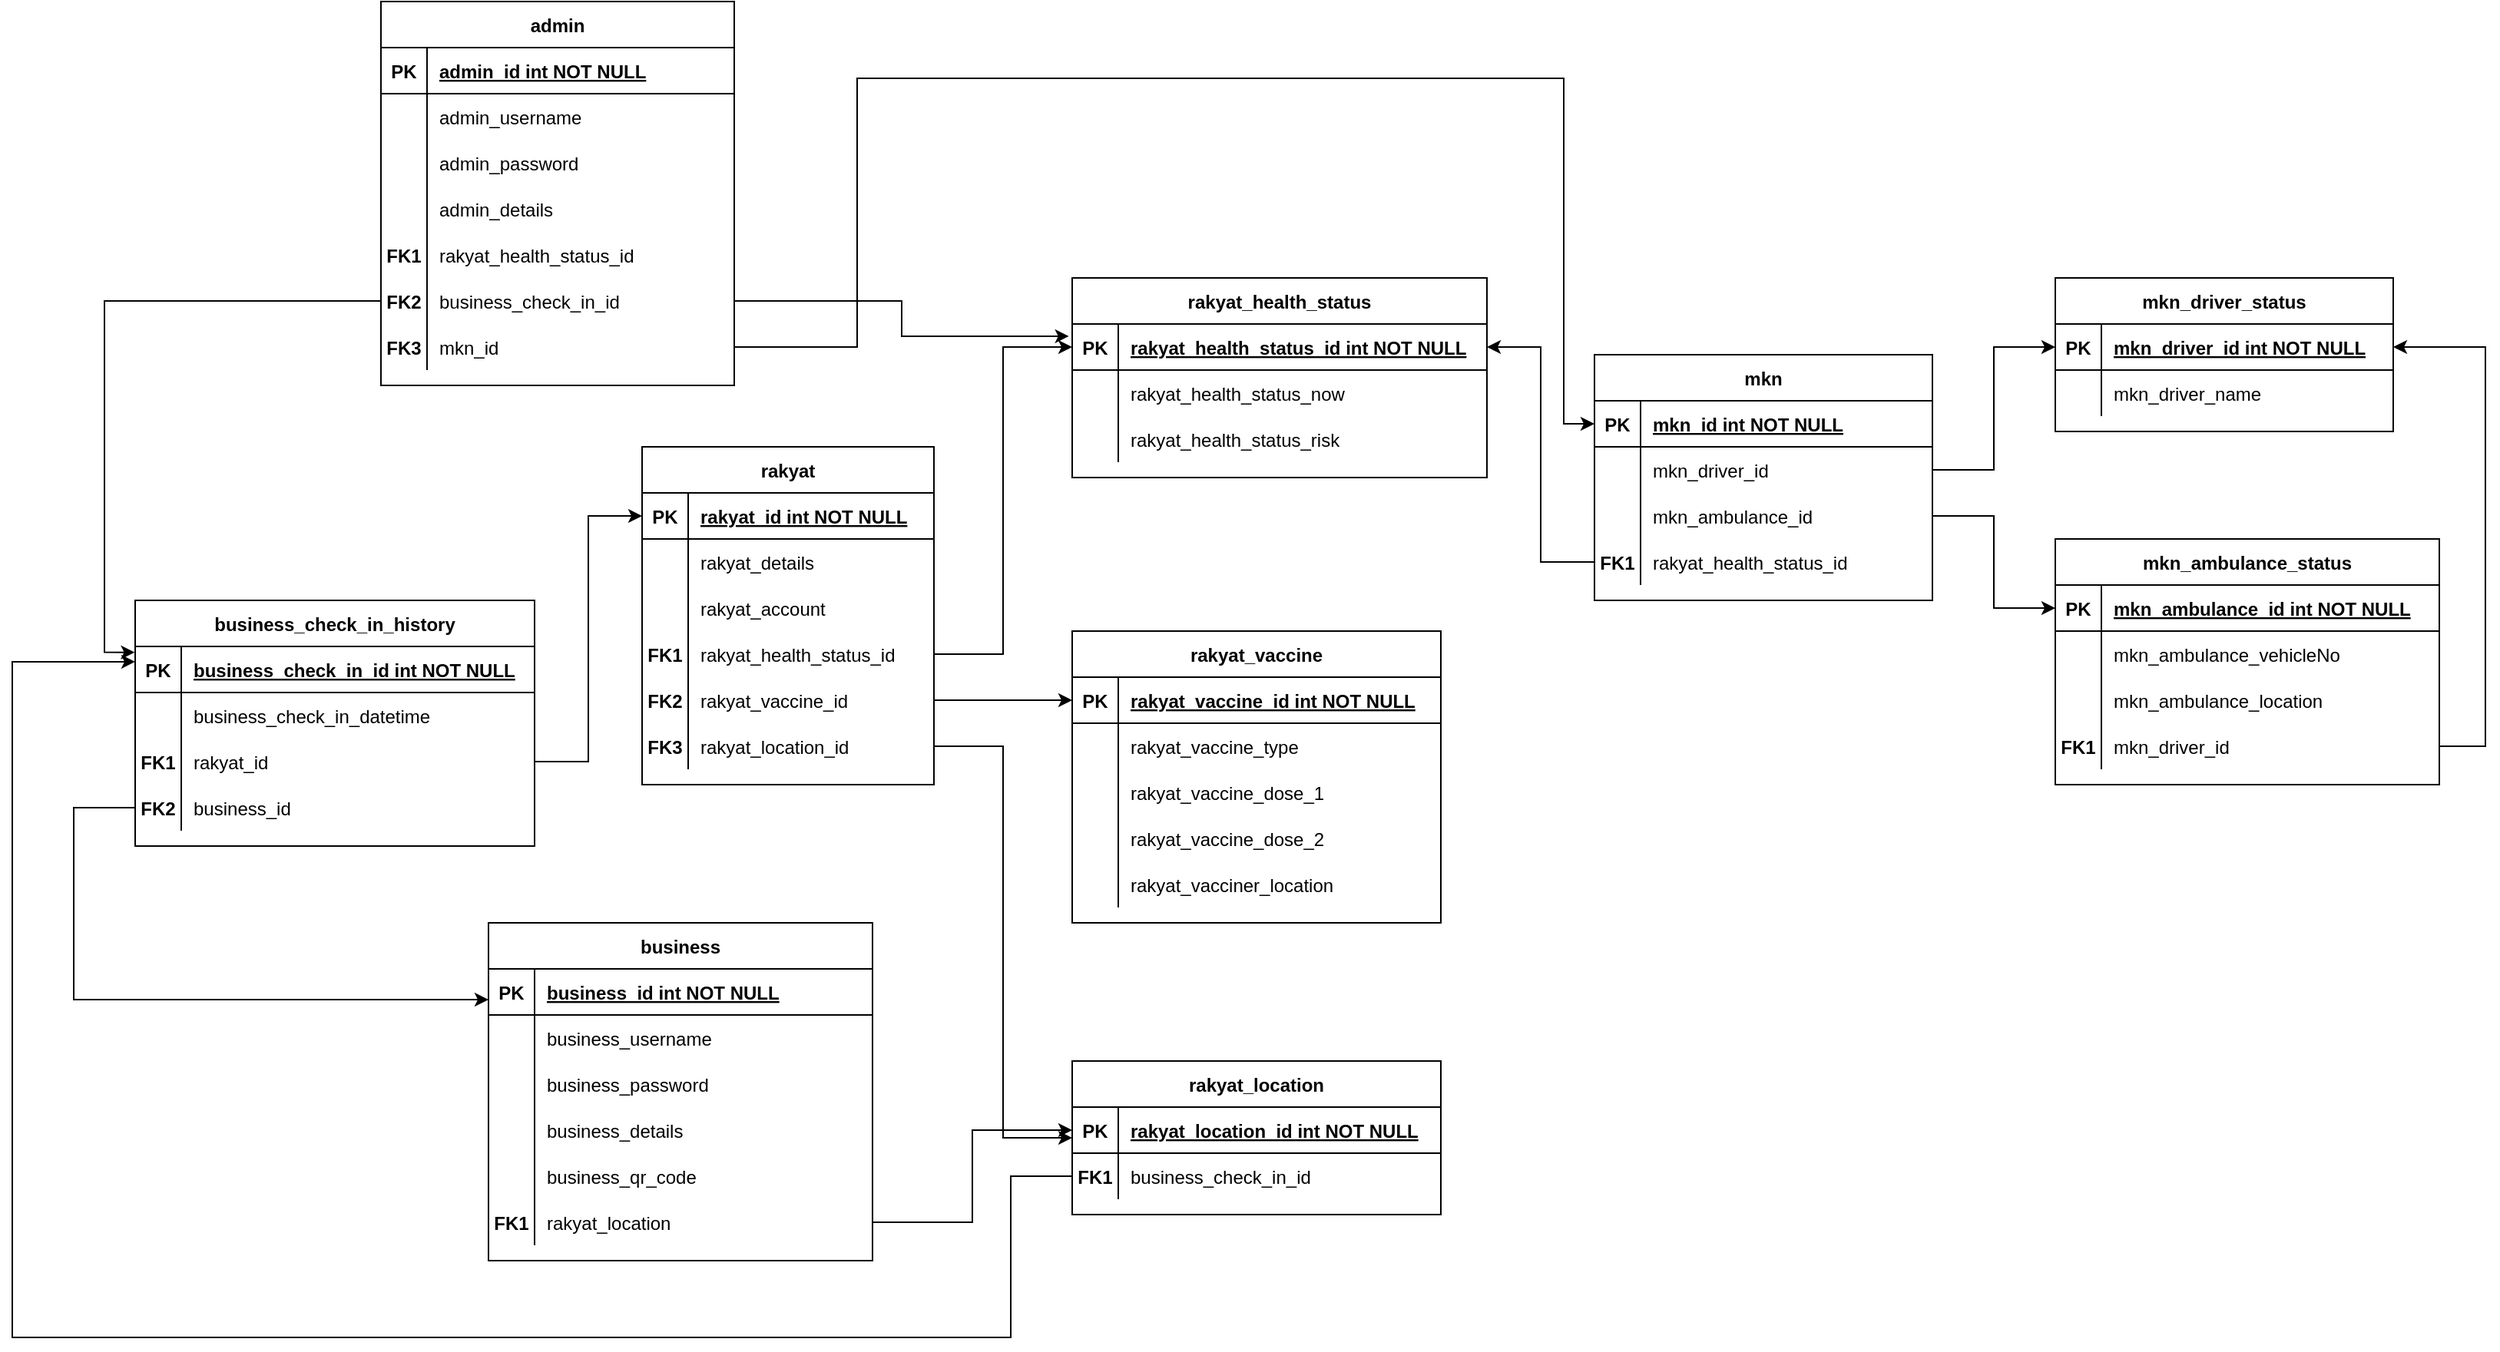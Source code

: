 <mxfile version="15.5.1" type="github">
  <diagram id="R2lEEEUBdFMjLlhIrx00" name="Page-1">
    <mxGraphModel dx="3519" dy="955" grid="1" gridSize="10" guides="1" tooltips="1" connect="1" arrows="1" fold="1" page="1" pageScale="1" pageWidth="850" pageHeight="1100" math="0" shadow="0" extFonts="Permanent Marker^https://fonts.googleapis.com/css?family=Permanent+Marker">
      <root>
        <mxCell id="0" />
        <mxCell id="1" parent="0" />
        <mxCell id="w-vlznWKHtH4z7hNFM8H-113" value="rakyat" style="shape=table;startSize=30;container=1;collapsible=1;childLayout=tableLayout;fixedRows=1;rowLines=0;fontStyle=1;align=center;resizeLast=1;" vertex="1" parent="1">
          <mxGeometry x="-840" y="400" width="190" height="220" as="geometry" />
        </mxCell>
        <mxCell id="w-vlznWKHtH4z7hNFM8H-114" value="" style="shape=partialRectangle;collapsible=0;dropTarget=0;pointerEvents=0;fillColor=none;points=[[0,0.5],[1,0.5]];portConstraint=eastwest;top=0;left=0;right=0;bottom=1;" vertex="1" parent="w-vlznWKHtH4z7hNFM8H-113">
          <mxGeometry y="30" width="190" height="30" as="geometry" />
        </mxCell>
        <mxCell id="w-vlznWKHtH4z7hNFM8H-115" value="PK" style="shape=partialRectangle;overflow=hidden;connectable=0;fillColor=none;top=0;left=0;bottom=0;right=0;fontStyle=1;" vertex="1" parent="w-vlznWKHtH4z7hNFM8H-114">
          <mxGeometry width="30" height="30" as="geometry">
            <mxRectangle width="30" height="30" as="alternateBounds" />
          </mxGeometry>
        </mxCell>
        <mxCell id="w-vlznWKHtH4z7hNFM8H-116" value="rakyat_id int NOT NULL " style="shape=partialRectangle;overflow=hidden;connectable=0;fillColor=none;top=0;left=0;bottom=0;right=0;align=left;spacingLeft=6;fontStyle=5;" vertex="1" parent="w-vlznWKHtH4z7hNFM8H-114">
          <mxGeometry x="30" width="160" height="30" as="geometry">
            <mxRectangle width="160" height="30" as="alternateBounds" />
          </mxGeometry>
        </mxCell>
        <mxCell id="w-vlznWKHtH4z7hNFM8H-117" value="" style="shape=partialRectangle;collapsible=0;dropTarget=0;pointerEvents=0;fillColor=none;points=[[0,0.5],[1,0.5]];portConstraint=eastwest;top=0;left=0;right=0;bottom=0;" vertex="1" parent="w-vlznWKHtH4z7hNFM8H-113">
          <mxGeometry y="60" width="190" height="30" as="geometry" />
        </mxCell>
        <mxCell id="w-vlznWKHtH4z7hNFM8H-118" value="" style="shape=partialRectangle;overflow=hidden;connectable=0;fillColor=none;top=0;left=0;bottom=0;right=0;" vertex="1" parent="w-vlznWKHtH4z7hNFM8H-117">
          <mxGeometry width="30" height="30" as="geometry">
            <mxRectangle width="30" height="30" as="alternateBounds" />
          </mxGeometry>
        </mxCell>
        <mxCell id="w-vlznWKHtH4z7hNFM8H-119" value="rakyat_details" style="shape=partialRectangle;overflow=hidden;connectable=0;fillColor=none;top=0;left=0;bottom=0;right=0;align=left;spacingLeft=6;" vertex="1" parent="w-vlznWKHtH4z7hNFM8H-117">
          <mxGeometry x="30" width="160" height="30" as="geometry">
            <mxRectangle width="160" height="30" as="alternateBounds" />
          </mxGeometry>
        </mxCell>
        <mxCell id="w-vlznWKHtH4z7hNFM8H-120" value="" style="shape=partialRectangle;collapsible=0;dropTarget=0;pointerEvents=0;fillColor=none;points=[[0,0.5],[1,0.5]];portConstraint=eastwest;top=0;left=0;right=0;bottom=0;" vertex="1" parent="w-vlznWKHtH4z7hNFM8H-113">
          <mxGeometry y="90" width="190" height="30" as="geometry" />
        </mxCell>
        <mxCell id="w-vlznWKHtH4z7hNFM8H-121" value="" style="shape=partialRectangle;overflow=hidden;connectable=0;fillColor=none;top=0;left=0;bottom=0;right=0;" vertex="1" parent="w-vlznWKHtH4z7hNFM8H-120">
          <mxGeometry width="30" height="30" as="geometry">
            <mxRectangle width="30" height="30" as="alternateBounds" />
          </mxGeometry>
        </mxCell>
        <mxCell id="w-vlznWKHtH4z7hNFM8H-122" value="rakyat_account" style="shape=partialRectangle;overflow=hidden;connectable=0;fillColor=none;top=0;left=0;bottom=0;right=0;align=left;spacingLeft=6;" vertex="1" parent="w-vlznWKHtH4z7hNFM8H-120">
          <mxGeometry x="30" width="160" height="30" as="geometry">
            <mxRectangle width="160" height="30" as="alternateBounds" />
          </mxGeometry>
        </mxCell>
        <mxCell id="w-vlznWKHtH4z7hNFM8H-123" value="" style="shape=partialRectangle;collapsible=0;dropTarget=0;pointerEvents=0;fillColor=none;points=[[0,0.5],[1,0.5]];portConstraint=eastwest;top=0;left=0;right=0;bottom=0;" vertex="1" parent="w-vlznWKHtH4z7hNFM8H-113">
          <mxGeometry y="120" width="190" height="30" as="geometry" />
        </mxCell>
        <mxCell id="w-vlznWKHtH4z7hNFM8H-124" value="FK1" style="shape=partialRectangle;overflow=hidden;connectable=0;fillColor=none;top=0;left=0;bottom=0;right=0;fontStyle=1" vertex="1" parent="w-vlznWKHtH4z7hNFM8H-123">
          <mxGeometry width="30" height="30" as="geometry">
            <mxRectangle width="30" height="30" as="alternateBounds" />
          </mxGeometry>
        </mxCell>
        <mxCell id="w-vlznWKHtH4z7hNFM8H-125" value="rakyat_health_status_id" style="shape=partialRectangle;overflow=hidden;connectable=0;fillColor=none;top=0;left=0;bottom=0;right=0;align=left;spacingLeft=6;" vertex="1" parent="w-vlznWKHtH4z7hNFM8H-123">
          <mxGeometry x="30" width="160" height="30" as="geometry">
            <mxRectangle width="160" height="30" as="alternateBounds" />
          </mxGeometry>
        </mxCell>
        <mxCell id="w-vlznWKHtH4z7hNFM8H-126" value="" style="shape=partialRectangle;collapsible=0;dropTarget=0;pointerEvents=0;fillColor=none;points=[[0,0.5],[1,0.5]];portConstraint=eastwest;top=0;left=0;right=0;bottom=0;" vertex="1" parent="w-vlznWKHtH4z7hNFM8H-113">
          <mxGeometry y="150" width="190" height="30" as="geometry" />
        </mxCell>
        <mxCell id="w-vlznWKHtH4z7hNFM8H-127" value="FK2" style="shape=partialRectangle;overflow=hidden;connectable=0;fillColor=none;top=0;left=0;bottom=0;right=0;fontStyle=1" vertex="1" parent="w-vlznWKHtH4z7hNFM8H-126">
          <mxGeometry width="30" height="30" as="geometry">
            <mxRectangle width="30" height="30" as="alternateBounds" />
          </mxGeometry>
        </mxCell>
        <mxCell id="w-vlznWKHtH4z7hNFM8H-128" value="rakyat_vaccine_id" style="shape=partialRectangle;overflow=hidden;connectable=0;fillColor=none;top=0;left=0;bottom=0;right=0;align=left;spacingLeft=6;" vertex="1" parent="w-vlznWKHtH4z7hNFM8H-126">
          <mxGeometry x="30" width="160" height="30" as="geometry">
            <mxRectangle width="160" height="30" as="alternateBounds" />
          </mxGeometry>
        </mxCell>
        <mxCell id="w-vlznWKHtH4z7hNFM8H-129" value="" style="shape=partialRectangle;collapsible=0;dropTarget=0;pointerEvents=0;fillColor=none;points=[[0,0.5],[1,0.5]];portConstraint=eastwest;top=0;left=0;right=0;bottom=0;" vertex="1" parent="w-vlznWKHtH4z7hNFM8H-113">
          <mxGeometry y="180" width="190" height="30" as="geometry" />
        </mxCell>
        <mxCell id="w-vlznWKHtH4z7hNFM8H-130" value="FK3" style="shape=partialRectangle;overflow=hidden;connectable=0;fillColor=none;top=0;left=0;bottom=0;right=0;fontStyle=1" vertex="1" parent="w-vlznWKHtH4z7hNFM8H-129">
          <mxGeometry width="30" height="30" as="geometry">
            <mxRectangle width="30" height="30" as="alternateBounds" />
          </mxGeometry>
        </mxCell>
        <mxCell id="w-vlznWKHtH4z7hNFM8H-131" value="rakyat_location_id" style="shape=partialRectangle;overflow=hidden;connectable=0;fillColor=none;top=0;left=0;bottom=0;right=0;align=left;spacingLeft=6;" vertex="1" parent="w-vlznWKHtH4z7hNFM8H-129">
          <mxGeometry x="30" width="160" height="30" as="geometry">
            <mxRectangle width="160" height="30" as="alternateBounds" />
          </mxGeometry>
        </mxCell>
        <mxCell id="w-vlznWKHtH4z7hNFM8H-132" value="rakyat_location" style="shape=table;startSize=30;container=1;collapsible=1;childLayout=tableLayout;fixedRows=1;rowLines=0;fontStyle=1;align=center;resizeLast=1;" vertex="1" parent="1">
          <mxGeometry x="-560" y="800" width="240" height="100" as="geometry" />
        </mxCell>
        <mxCell id="w-vlznWKHtH4z7hNFM8H-133" value="" style="shape=partialRectangle;collapsible=0;dropTarget=0;pointerEvents=0;fillColor=none;points=[[0,0.5],[1,0.5]];portConstraint=eastwest;top=0;left=0;right=0;bottom=1;" vertex="1" parent="w-vlznWKHtH4z7hNFM8H-132">
          <mxGeometry y="30" width="240" height="30" as="geometry" />
        </mxCell>
        <mxCell id="w-vlznWKHtH4z7hNFM8H-134" value="PK" style="shape=partialRectangle;overflow=hidden;connectable=0;fillColor=none;top=0;left=0;bottom=0;right=0;fontStyle=1;" vertex="1" parent="w-vlznWKHtH4z7hNFM8H-133">
          <mxGeometry width="30" height="30" as="geometry">
            <mxRectangle width="30" height="30" as="alternateBounds" />
          </mxGeometry>
        </mxCell>
        <mxCell id="w-vlznWKHtH4z7hNFM8H-135" value="rakyat_location_id int NOT NULL " style="shape=partialRectangle;overflow=hidden;connectable=0;fillColor=none;top=0;left=0;bottom=0;right=0;align=left;spacingLeft=6;fontStyle=5;" vertex="1" parent="w-vlznWKHtH4z7hNFM8H-133">
          <mxGeometry x="30" width="210" height="30" as="geometry">
            <mxRectangle width="210" height="30" as="alternateBounds" />
          </mxGeometry>
        </mxCell>
        <mxCell id="w-vlznWKHtH4z7hNFM8H-136" value="" style="shape=partialRectangle;collapsible=0;dropTarget=0;pointerEvents=0;fillColor=none;points=[[0,0.5],[1,0.5]];portConstraint=eastwest;top=0;left=0;right=0;bottom=0;" vertex="1" parent="w-vlznWKHtH4z7hNFM8H-132">
          <mxGeometry y="60" width="240" height="30" as="geometry" />
        </mxCell>
        <mxCell id="w-vlznWKHtH4z7hNFM8H-137" value="FK1" style="shape=partialRectangle;overflow=hidden;connectable=0;fillColor=none;top=0;left=0;bottom=0;right=0;fontStyle=1" vertex="1" parent="w-vlznWKHtH4z7hNFM8H-136">
          <mxGeometry width="30" height="30" as="geometry">
            <mxRectangle width="30" height="30" as="alternateBounds" />
          </mxGeometry>
        </mxCell>
        <mxCell id="w-vlznWKHtH4z7hNFM8H-138" value="business_check_in_id" style="shape=partialRectangle;overflow=hidden;connectable=0;fillColor=none;top=0;left=0;bottom=0;right=0;align=left;spacingLeft=6;" vertex="1" parent="w-vlznWKHtH4z7hNFM8H-136">
          <mxGeometry x="30" width="210" height="30" as="geometry">
            <mxRectangle width="210" height="30" as="alternateBounds" />
          </mxGeometry>
        </mxCell>
        <mxCell id="w-vlznWKHtH4z7hNFM8H-139" value="rakyat_vaccine" style="shape=table;startSize=30;container=1;collapsible=1;childLayout=tableLayout;fixedRows=1;rowLines=0;fontStyle=1;align=center;resizeLast=1;" vertex="1" parent="1">
          <mxGeometry x="-560" y="520" width="240" height="190" as="geometry" />
        </mxCell>
        <mxCell id="w-vlznWKHtH4z7hNFM8H-140" value="" style="shape=partialRectangle;collapsible=0;dropTarget=0;pointerEvents=0;fillColor=none;points=[[0,0.5],[1,0.5]];portConstraint=eastwest;top=0;left=0;right=0;bottom=1;" vertex="1" parent="w-vlznWKHtH4z7hNFM8H-139">
          <mxGeometry y="30" width="240" height="30" as="geometry" />
        </mxCell>
        <mxCell id="w-vlznWKHtH4z7hNFM8H-141" value="PK" style="shape=partialRectangle;overflow=hidden;connectable=0;fillColor=none;top=0;left=0;bottom=0;right=0;fontStyle=1;" vertex="1" parent="w-vlznWKHtH4z7hNFM8H-140">
          <mxGeometry width="30" height="30" as="geometry">
            <mxRectangle width="30" height="30" as="alternateBounds" />
          </mxGeometry>
        </mxCell>
        <mxCell id="w-vlznWKHtH4z7hNFM8H-142" value="rakyat_vaccine_id int NOT NULL " style="shape=partialRectangle;overflow=hidden;connectable=0;fillColor=none;top=0;left=0;bottom=0;right=0;align=left;spacingLeft=6;fontStyle=5;" vertex="1" parent="w-vlznWKHtH4z7hNFM8H-140">
          <mxGeometry x="30" width="210" height="30" as="geometry">
            <mxRectangle width="210" height="30" as="alternateBounds" />
          </mxGeometry>
        </mxCell>
        <mxCell id="w-vlznWKHtH4z7hNFM8H-143" value="" style="shape=partialRectangle;collapsible=0;dropTarget=0;pointerEvents=0;fillColor=none;points=[[0,0.5],[1,0.5]];portConstraint=eastwest;top=0;left=0;right=0;bottom=0;" vertex="1" parent="w-vlznWKHtH4z7hNFM8H-139">
          <mxGeometry y="60" width="240" height="30" as="geometry" />
        </mxCell>
        <mxCell id="w-vlznWKHtH4z7hNFM8H-144" value="" style="shape=partialRectangle;overflow=hidden;connectable=0;fillColor=none;top=0;left=0;bottom=0;right=0;" vertex="1" parent="w-vlznWKHtH4z7hNFM8H-143">
          <mxGeometry width="30" height="30" as="geometry">
            <mxRectangle width="30" height="30" as="alternateBounds" />
          </mxGeometry>
        </mxCell>
        <mxCell id="w-vlznWKHtH4z7hNFM8H-145" value="rakyat_vaccine_type" style="shape=partialRectangle;overflow=hidden;connectable=0;fillColor=none;top=0;left=0;bottom=0;right=0;align=left;spacingLeft=6;" vertex="1" parent="w-vlznWKHtH4z7hNFM8H-143">
          <mxGeometry x="30" width="210" height="30" as="geometry">
            <mxRectangle width="210" height="30" as="alternateBounds" />
          </mxGeometry>
        </mxCell>
        <mxCell id="w-vlznWKHtH4z7hNFM8H-146" value="" style="shape=partialRectangle;collapsible=0;dropTarget=0;pointerEvents=0;fillColor=none;points=[[0,0.5],[1,0.5]];portConstraint=eastwest;top=0;left=0;right=0;bottom=0;" vertex="1" parent="w-vlznWKHtH4z7hNFM8H-139">
          <mxGeometry y="90" width="240" height="30" as="geometry" />
        </mxCell>
        <mxCell id="w-vlznWKHtH4z7hNFM8H-147" value="" style="shape=partialRectangle;overflow=hidden;connectable=0;fillColor=none;top=0;left=0;bottom=0;right=0;" vertex="1" parent="w-vlznWKHtH4z7hNFM8H-146">
          <mxGeometry width="30" height="30" as="geometry">
            <mxRectangle width="30" height="30" as="alternateBounds" />
          </mxGeometry>
        </mxCell>
        <mxCell id="w-vlznWKHtH4z7hNFM8H-148" value="rakyat_vaccine_dose_1" style="shape=partialRectangle;overflow=hidden;connectable=0;fillColor=none;top=0;left=0;bottom=0;right=0;align=left;spacingLeft=6;" vertex="1" parent="w-vlznWKHtH4z7hNFM8H-146">
          <mxGeometry x="30" width="210" height="30" as="geometry">
            <mxRectangle width="210" height="30" as="alternateBounds" />
          </mxGeometry>
        </mxCell>
        <mxCell id="w-vlznWKHtH4z7hNFM8H-149" value="" style="shape=partialRectangle;collapsible=0;dropTarget=0;pointerEvents=0;fillColor=none;points=[[0,0.5],[1,0.5]];portConstraint=eastwest;top=0;left=0;right=0;bottom=0;" vertex="1" parent="w-vlznWKHtH4z7hNFM8H-139">
          <mxGeometry y="120" width="240" height="30" as="geometry" />
        </mxCell>
        <mxCell id="w-vlznWKHtH4z7hNFM8H-150" value="" style="shape=partialRectangle;overflow=hidden;connectable=0;fillColor=none;top=0;left=0;bottom=0;right=0;" vertex="1" parent="w-vlznWKHtH4z7hNFM8H-149">
          <mxGeometry width="30" height="30" as="geometry">
            <mxRectangle width="30" height="30" as="alternateBounds" />
          </mxGeometry>
        </mxCell>
        <mxCell id="w-vlznWKHtH4z7hNFM8H-151" value="rakyat_vaccine_dose_2" style="shape=partialRectangle;overflow=hidden;connectable=0;fillColor=none;top=0;left=0;bottom=0;right=0;align=left;spacingLeft=6;" vertex="1" parent="w-vlznWKHtH4z7hNFM8H-149">
          <mxGeometry x="30" width="210" height="30" as="geometry">
            <mxRectangle width="210" height="30" as="alternateBounds" />
          </mxGeometry>
        </mxCell>
        <mxCell id="w-vlznWKHtH4z7hNFM8H-152" value="" style="shape=partialRectangle;collapsible=0;dropTarget=0;pointerEvents=0;fillColor=none;points=[[0,0.5],[1,0.5]];portConstraint=eastwest;top=0;left=0;right=0;bottom=0;" vertex="1" parent="w-vlznWKHtH4z7hNFM8H-139">
          <mxGeometry y="150" width="240" height="30" as="geometry" />
        </mxCell>
        <mxCell id="w-vlznWKHtH4z7hNFM8H-153" value="" style="shape=partialRectangle;overflow=hidden;connectable=0;fillColor=none;top=0;left=0;bottom=0;right=0;" vertex="1" parent="w-vlznWKHtH4z7hNFM8H-152">
          <mxGeometry width="30" height="30" as="geometry">
            <mxRectangle width="30" height="30" as="alternateBounds" />
          </mxGeometry>
        </mxCell>
        <mxCell id="w-vlznWKHtH4z7hNFM8H-154" value="rakyat_vacciner_location" style="shape=partialRectangle;overflow=hidden;connectable=0;fillColor=none;top=0;left=0;bottom=0;right=0;align=left;spacingLeft=6;" vertex="1" parent="w-vlznWKHtH4z7hNFM8H-152">
          <mxGeometry x="30" width="210" height="30" as="geometry">
            <mxRectangle width="210" height="30" as="alternateBounds" />
          </mxGeometry>
        </mxCell>
        <mxCell id="w-vlznWKHtH4z7hNFM8H-155" value="mkn" style="shape=table;startSize=30;container=1;collapsible=1;childLayout=tableLayout;fixedRows=1;rowLines=0;fontStyle=1;align=center;resizeLast=1;" vertex="1" parent="1">
          <mxGeometry x="-220" y="340" width="220" height="160" as="geometry" />
        </mxCell>
        <mxCell id="w-vlznWKHtH4z7hNFM8H-156" value="" style="shape=partialRectangle;collapsible=0;dropTarget=0;pointerEvents=0;fillColor=none;points=[[0,0.5],[1,0.5]];portConstraint=eastwest;top=0;left=0;right=0;bottom=1;" vertex="1" parent="w-vlznWKHtH4z7hNFM8H-155">
          <mxGeometry y="30" width="220" height="30" as="geometry" />
        </mxCell>
        <mxCell id="w-vlznWKHtH4z7hNFM8H-157" value="PK" style="shape=partialRectangle;overflow=hidden;connectable=0;fillColor=none;top=0;left=0;bottom=0;right=0;fontStyle=1;" vertex="1" parent="w-vlznWKHtH4z7hNFM8H-156">
          <mxGeometry width="30" height="30" as="geometry">
            <mxRectangle width="30" height="30" as="alternateBounds" />
          </mxGeometry>
        </mxCell>
        <mxCell id="w-vlznWKHtH4z7hNFM8H-158" value="mkn_id int NOT NULL " style="shape=partialRectangle;overflow=hidden;connectable=0;fillColor=none;top=0;left=0;bottom=0;right=0;align=left;spacingLeft=6;fontStyle=5;" vertex="1" parent="w-vlznWKHtH4z7hNFM8H-156">
          <mxGeometry x="30" width="190" height="30" as="geometry">
            <mxRectangle width="190" height="30" as="alternateBounds" />
          </mxGeometry>
        </mxCell>
        <mxCell id="w-vlznWKHtH4z7hNFM8H-159" value="" style="shape=partialRectangle;collapsible=0;dropTarget=0;pointerEvents=0;fillColor=none;points=[[0,0.5],[1,0.5]];portConstraint=eastwest;top=0;left=0;right=0;bottom=0;" vertex="1" parent="w-vlznWKHtH4z7hNFM8H-155">
          <mxGeometry y="60" width="220" height="30" as="geometry" />
        </mxCell>
        <mxCell id="w-vlznWKHtH4z7hNFM8H-160" value="" style="shape=partialRectangle;overflow=hidden;connectable=0;fillColor=none;top=0;left=0;bottom=0;right=0;" vertex="1" parent="w-vlznWKHtH4z7hNFM8H-159">
          <mxGeometry width="30" height="30" as="geometry">
            <mxRectangle width="30" height="30" as="alternateBounds" />
          </mxGeometry>
        </mxCell>
        <mxCell id="w-vlznWKHtH4z7hNFM8H-161" value="mkn_driver_id" style="shape=partialRectangle;overflow=hidden;connectable=0;fillColor=none;top=0;left=0;bottom=0;right=0;align=left;spacingLeft=6;" vertex="1" parent="w-vlznWKHtH4z7hNFM8H-159">
          <mxGeometry x="30" width="190" height="30" as="geometry">
            <mxRectangle width="190" height="30" as="alternateBounds" />
          </mxGeometry>
        </mxCell>
        <mxCell id="w-vlznWKHtH4z7hNFM8H-162" value="" style="shape=partialRectangle;collapsible=0;dropTarget=0;pointerEvents=0;fillColor=none;points=[[0,0.5],[1,0.5]];portConstraint=eastwest;top=0;left=0;right=0;bottom=0;" vertex="1" parent="w-vlznWKHtH4z7hNFM8H-155">
          <mxGeometry y="90" width="220" height="30" as="geometry" />
        </mxCell>
        <mxCell id="w-vlznWKHtH4z7hNFM8H-163" value="" style="shape=partialRectangle;overflow=hidden;connectable=0;fillColor=none;top=0;left=0;bottom=0;right=0;" vertex="1" parent="w-vlznWKHtH4z7hNFM8H-162">
          <mxGeometry width="30" height="30" as="geometry">
            <mxRectangle width="30" height="30" as="alternateBounds" />
          </mxGeometry>
        </mxCell>
        <mxCell id="w-vlznWKHtH4z7hNFM8H-164" value="mkn_ambulance_id" style="shape=partialRectangle;overflow=hidden;connectable=0;fillColor=none;top=0;left=0;bottom=0;right=0;align=left;spacingLeft=6;" vertex="1" parent="w-vlznWKHtH4z7hNFM8H-162">
          <mxGeometry x="30" width="190" height="30" as="geometry">
            <mxRectangle width="190" height="30" as="alternateBounds" />
          </mxGeometry>
        </mxCell>
        <mxCell id="w-vlznWKHtH4z7hNFM8H-240" style="shape=partialRectangle;collapsible=0;dropTarget=0;pointerEvents=0;fillColor=none;points=[[0,0.5],[1,0.5]];portConstraint=eastwest;top=0;left=0;right=0;bottom=0;" vertex="1" parent="w-vlznWKHtH4z7hNFM8H-155">
          <mxGeometry y="120" width="220" height="30" as="geometry" />
        </mxCell>
        <mxCell id="w-vlznWKHtH4z7hNFM8H-241" value="FK1" style="shape=partialRectangle;overflow=hidden;connectable=0;fillColor=none;top=0;left=0;bottom=0;right=0;fontStyle=1" vertex="1" parent="w-vlznWKHtH4z7hNFM8H-240">
          <mxGeometry width="30" height="30" as="geometry">
            <mxRectangle width="30" height="30" as="alternateBounds" />
          </mxGeometry>
        </mxCell>
        <mxCell id="w-vlznWKHtH4z7hNFM8H-242" value="rakyat_health_status_id" style="shape=partialRectangle;overflow=hidden;connectable=0;fillColor=none;top=0;left=0;bottom=0;right=0;align=left;spacingLeft=6;" vertex="1" parent="w-vlznWKHtH4z7hNFM8H-240">
          <mxGeometry x="30" width="190" height="30" as="geometry">
            <mxRectangle width="190" height="30" as="alternateBounds" />
          </mxGeometry>
        </mxCell>
        <mxCell id="w-vlznWKHtH4z7hNFM8H-165" value="mkn_driver_status" style="shape=table;startSize=30;container=1;collapsible=1;childLayout=tableLayout;fixedRows=1;rowLines=0;fontStyle=1;align=center;resizeLast=1;" vertex="1" parent="1">
          <mxGeometry x="80" y="290" width="220" height="100" as="geometry" />
        </mxCell>
        <mxCell id="w-vlznWKHtH4z7hNFM8H-166" value="" style="shape=partialRectangle;collapsible=0;dropTarget=0;pointerEvents=0;fillColor=none;points=[[0,0.5],[1,0.5]];portConstraint=eastwest;top=0;left=0;right=0;bottom=1;" vertex="1" parent="w-vlznWKHtH4z7hNFM8H-165">
          <mxGeometry y="30" width="220" height="30" as="geometry" />
        </mxCell>
        <mxCell id="w-vlznWKHtH4z7hNFM8H-167" value="PK" style="shape=partialRectangle;overflow=hidden;connectable=0;fillColor=none;top=0;left=0;bottom=0;right=0;fontStyle=1;" vertex="1" parent="w-vlznWKHtH4z7hNFM8H-166">
          <mxGeometry width="30" height="30" as="geometry">
            <mxRectangle width="30" height="30" as="alternateBounds" />
          </mxGeometry>
        </mxCell>
        <mxCell id="w-vlznWKHtH4z7hNFM8H-168" value="mkn_driver_id int NOT NULL " style="shape=partialRectangle;overflow=hidden;connectable=0;fillColor=none;top=0;left=0;bottom=0;right=0;align=left;spacingLeft=6;fontStyle=5;" vertex="1" parent="w-vlznWKHtH4z7hNFM8H-166">
          <mxGeometry x="30" width="190" height="30" as="geometry">
            <mxRectangle width="190" height="30" as="alternateBounds" />
          </mxGeometry>
        </mxCell>
        <mxCell id="w-vlznWKHtH4z7hNFM8H-169" value="" style="shape=partialRectangle;collapsible=0;dropTarget=0;pointerEvents=0;fillColor=none;points=[[0,0.5],[1,0.5]];portConstraint=eastwest;top=0;left=0;right=0;bottom=0;" vertex="1" parent="w-vlznWKHtH4z7hNFM8H-165">
          <mxGeometry y="60" width="220" height="30" as="geometry" />
        </mxCell>
        <mxCell id="w-vlznWKHtH4z7hNFM8H-170" value="" style="shape=partialRectangle;overflow=hidden;connectable=0;fillColor=none;top=0;left=0;bottom=0;right=0;" vertex="1" parent="w-vlznWKHtH4z7hNFM8H-169">
          <mxGeometry width="30" height="30" as="geometry">
            <mxRectangle width="30" height="30" as="alternateBounds" />
          </mxGeometry>
        </mxCell>
        <mxCell id="w-vlznWKHtH4z7hNFM8H-171" value="mkn_driver_name" style="shape=partialRectangle;overflow=hidden;connectable=0;fillColor=none;top=0;left=0;bottom=0;right=0;align=left;spacingLeft=6;" vertex="1" parent="w-vlznWKHtH4z7hNFM8H-169">
          <mxGeometry x="30" width="190" height="30" as="geometry">
            <mxRectangle width="190" height="30" as="alternateBounds" />
          </mxGeometry>
        </mxCell>
        <mxCell id="w-vlznWKHtH4z7hNFM8H-172" value="mkn_ambulance_status" style="shape=table;startSize=30;container=1;collapsible=1;childLayout=tableLayout;fixedRows=1;rowLines=0;fontStyle=1;align=center;resizeLast=1;" vertex="1" parent="1">
          <mxGeometry x="80" y="460" width="250" height="160" as="geometry" />
        </mxCell>
        <mxCell id="w-vlznWKHtH4z7hNFM8H-173" value="" style="shape=partialRectangle;collapsible=0;dropTarget=0;pointerEvents=0;fillColor=none;points=[[0,0.5],[1,0.5]];portConstraint=eastwest;top=0;left=0;right=0;bottom=1;" vertex="1" parent="w-vlznWKHtH4z7hNFM8H-172">
          <mxGeometry y="30" width="250" height="30" as="geometry" />
        </mxCell>
        <mxCell id="w-vlznWKHtH4z7hNFM8H-174" value="PK" style="shape=partialRectangle;overflow=hidden;connectable=0;fillColor=none;top=0;left=0;bottom=0;right=0;fontStyle=1;" vertex="1" parent="w-vlznWKHtH4z7hNFM8H-173">
          <mxGeometry width="30" height="30" as="geometry">
            <mxRectangle width="30" height="30" as="alternateBounds" />
          </mxGeometry>
        </mxCell>
        <mxCell id="w-vlznWKHtH4z7hNFM8H-175" value="mkn_ambulance_id int NOT NULL " style="shape=partialRectangle;overflow=hidden;connectable=0;fillColor=none;top=0;left=0;bottom=0;right=0;align=left;spacingLeft=6;fontStyle=5;" vertex="1" parent="w-vlznWKHtH4z7hNFM8H-173">
          <mxGeometry x="30" width="220" height="30" as="geometry">
            <mxRectangle width="220" height="30" as="alternateBounds" />
          </mxGeometry>
        </mxCell>
        <mxCell id="w-vlznWKHtH4z7hNFM8H-176" value="" style="shape=partialRectangle;collapsible=0;dropTarget=0;pointerEvents=0;fillColor=none;points=[[0,0.5],[1,0.5]];portConstraint=eastwest;top=0;left=0;right=0;bottom=0;" vertex="1" parent="w-vlznWKHtH4z7hNFM8H-172">
          <mxGeometry y="60" width="250" height="30" as="geometry" />
        </mxCell>
        <mxCell id="w-vlznWKHtH4z7hNFM8H-177" value="" style="shape=partialRectangle;overflow=hidden;connectable=0;fillColor=none;top=0;left=0;bottom=0;right=0;" vertex="1" parent="w-vlznWKHtH4z7hNFM8H-176">
          <mxGeometry width="30" height="30" as="geometry">
            <mxRectangle width="30" height="30" as="alternateBounds" />
          </mxGeometry>
        </mxCell>
        <mxCell id="w-vlznWKHtH4z7hNFM8H-178" value="mkn_ambulance_vehicleNo" style="shape=partialRectangle;overflow=hidden;connectable=0;fillColor=none;top=0;left=0;bottom=0;right=0;align=left;spacingLeft=6;" vertex="1" parent="w-vlznWKHtH4z7hNFM8H-176">
          <mxGeometry x="30" width="220" height="30" as="geometry">
            <mxRectangle width="220" height="30" as="alternateBounds" />
          </mxGeometry>
        </mxCell>
        <mxCell id="w-vlznWKHtH4z7hNFM8H-179" value="" style="shape=partialRectangle;collapsible=0;dropTarget=0;pointerEvents=0;fillColor=none;points=[[0,0.5],[1,0.5]];portConstraint=eastwest;top=0;left=0;right=0;bottom=0;" vertex="1" parent="w-vlznWKHtH4z7hNFM8H-172">
          <mxGeometry y="90" width="250" height="30" as="geometry" />
        </mxCell>
        <mxCell id="w-vlznWKHtH4z7hNFM8H-180" value="" style="shape=partialRectangle;overflow=hidden;connectable=0;fillColor=none;top=0;left=0;bottom=0;right=0;" vertex="1" parent="w-vlznWKHtH4z7hNFM8H-179">
          <mxGeometry width="30" height="30" as="geometry">
            <mxRectangle width="30" height="30" as="alternateBounds" />
          </mxGeometry>
        </mxCell>
        <mxCell id="w-vlznWKHtH4z7hNFM8H-181" value="mkn_ambulance_location" style="shape=partialRectangle;overflow=hidden;connectable=0;fillColor=none;top=0;left=0;bottom=0;right=0;align=left;spacingLeft=6;" vertex="1" parent="w-vlznWKHtH4z7hNFM8H-179">
          <mxGeometry x="30" width="220" height="30" as="geometry">
            <mxRectangle width="220" height="30" as="alternateBounds" />
          </mxGeometry>
        </mxCell>
        <mxCell id="w-vlznWKHtH4z7hNFM8H-182" value="" style="shape=partialRectangle;collapsible=0;dropTarget=0;pointerEvents=0;fillColor=none;points=[[0,0.5],[1,0.5]];portConstraint=eastwest;top=0;left=0;right=0;bottom=0;" vertex="1" parent="w-vlznWKHtH4z7hNFM8H-172">
          <mxGeometry y="120" width="250" height="30" as="geometry" />
        </mxCell>
        <mxCell id="w-vlznWKHtH4z7hNFM8H-183" value="FK1" style="shape=partialRectangle;overflow=hidden;connectable=0;fillColor=none;top=0;left=0;bottom=0;right=0;fontStyle=1" vertex="1" parent="w-vlznWKHtH4z7hNFM8H-182">
          <mxGeometry width="30" height="30" as="geometry">
            <mxRectangle width="30" height="30" as="alternateBounds" />
          </mxGeometry>
        </mxCell>
        <mxCell id="w-vlznWKHtH4z7hNFM8H-184" value="mkn_driver_id" style="shape=partialRectangle;overflow=hidden;connectable=0;fillColor=none;top=0;left=0;bottom=0;right=0;align=left;spacingLeft=6;" vertex="1" parent="w-vlznWKHtH4z7hNFM8H-182">
          <mxGeometry x="30" width="220" height="30" as="geometry">
            <mxRectangle width="220" height="30" as="alternateBounds" />
          </mxGeometry>
        </mxCell>
        <mxCell id="w-vlznWKHtH4z7hNFM8H-185" value="business" style="shape=table;startSize=30;container=1;collapsible=1;childLayout=tableLayout;fixedRows=1;rowLines=0;fontStyle=1;align=center;resizeLast=1;" vertex="1" parent="1">
          <mxGeometry x="-940" y="710" width="250" height="220" as="geometry" />
        </mxCell>
        <mxCell id="w-vlznWKHtH4z7hNFM8H-186" value="" style="shape=partialRectangle;collapsible=0;dropTarget=0;pointerEvents=0;fillColor=none;points=[[0,0.5],[1,0.5]];portConstraint=eastwest;top=0;left=0;right=0;bottom=1;" vertex="1" parent="w-vlznWKHtH4z7hNFM8H-185">
          <mxGeometry y="30" width="250" height="30" as="geometry" />
        </mxCell>
        <mxCell id="w-vlznWKHtH4z7hNFM8H-187" value="PK" style="shape=partialRectangle;overflow=hidden;connectable=0;fillColor=none;top=0;left=0;bottom=0;right=0;fontStyle=1;" vertex="1" parent="w-vlznWKHtH4z7hNFM8H-186">
          <mxGeometry width="30" height="30" as="geometry">
            <mxRectangle width="30" height="30" as="alternateBounds" />
          </mxGeometry>
        </mxCell>
        <mxCell id="w-vlznWKHtH4z7hNFM8H-188" value="business_id int NOT NULL " style="shape=partialRectangle;overflow=hidden;connectable=0;fillColor=none;top=0;left=0;bottom=0;right=0;align=left;spacingLeft=6;fontStyle=5;" vertex="1" parent="w-vlznWKHtH4z7hNFM8H-186">
          <mxGeometry x="30" width="220" height="30" as="geometry">
            <mxRectangle width="220" height="30" as="alternateBounds" />
          </mxGeometry>
        </mxCell>
        <mxCell id="w-vlznWKHtH4z7hNFM8H-189" value="" style="shape=partialRectangle;collapsible=0;dropTarget=0;pointerEvents=0;fillColor=none;points=[[0,0.5],[1,0.5]];portConstraint=eastwest;top=0;left=0;right=0;bottom=0;" vertex="1" parent="w-vlznWKHtH4z7hNFM8H-185">
          <mxGeometry y="60" width="250" height="30" as="geometry" />
        </mxCell>
        <mxCell id="w-vlznWKHtH4z7hNFM8H-190" value="" style="shape=partialRectangle;overflow=hidden;connectable=0;fillColor=none;top=0;left=0;bottom=0;right=0;" vertex="1" parent="w-vlznWKHtH4z7hNFM8H-189">
          <mxGeometry width="30" height="30" as="geometry">
            <mxRectangle width="30" height="30" as="alternateBounds" />
          </mxGeometry>
        </mxCell>
        <mxCell id="w-vlznWKHtH4z7hNFM8H-191" value="business_username" style="shape=partialRectangle;overflow=hidden;connectable=0;fillColor=none;top=0;left=0;bottom=0;right=0;align=left;spacingLeft=6;" vertex="1" parent="w-vlznWKHtH4z7hNFM8H-189">
          <mxGeometry x="30" width="220" height="30" as="geometry">
            <mxRectangle width="220" height="30" as="alternateBounds" />
          </mxGeometry>
        </mxCell>
        <mxCell id="w-vlznWKHtH4z7hNFM8H-192" value="" style="shape=partialRectangle;collapsible=0;dropTarget=0;pointerEvents=0;fillColor=none;points=[[0,0.5],[1,0.5]];portConstraint=eastwest;top=0;left=0;right=0;bottom=0;" vertex="1" parent="w-vlznWKHtH4z7hNFM8H-185">
          <mxGeometry y="90" width="250" height="30" as="geometry" />
        </mxCell>
        <mxCell id="w-vlznWKHtH4z7hNFM8H-193" value="" style="shape=partialRectangle;overflow=hidden;connectable=0;fillColor=none;top=0;left=0;bottom=0;right=0;" vertex="1" parent="w-vlznWKHtH4z7hNFM8H-192">
          <mxGeometry width="30" height="30" as="geometry">
            <mxRectangle width="30" height="30" as="alternateBounds" />
          </mxGeometry>
        </mxCell>
        <mxCell id="w-vlznWKHtH4z7hNFM8H-194" value="business_password" style="shape=partialRectangle;overflow=hidden;connectable=0;fillColor=none;top=0;left=0;bottom=0;right=0;align=left;spacingLeft=6;" vertex="1" parent="w-vlznWKHtH4z7hNFM8H-192">
          <mxGeometry x="30" width="220" height="30" as="geometry">
            <mxRectangle width="220" height="30" as="alternateBounds" />
          </mxGeometry>
        </mxCell>
        <mxCell id="w-vlznWKHtH4z7hNFM8H-195" value="" style="shape=partialRectangle;collapsible=0;dropTarget=0;pointerEvents=0;fillColor=none;points=[[0,0.5],[1,0.5]];portConstraint=eastwest;top=0;left=0;right=0;bottom=0;" vertex="1" parent="w-vlznWKHtH4z7hNFM8H-185">
          <mxGeometry y="120" width="250" height="30" as="geometry" />
        </mxCell>
        <mxCell id="w-vlznWKHtH4z7hNFM8H-196" value="" style="shape=partialRectangle;overflow=hidden;connectable=0;fillColor=none;top=0;left=0;bottom=0;right=0;" vertex="1" parent="w-vlznWKHtH4z7hNFM8H-195">
          <mxGeometry width="30" height="30" as="geometry">
            <mxRectangle width="30" height="30" as="alternateBounds" />
          </mxGeometry>
        </mxCell>
        <mxCell id="w-vlznWKHtH4z7hNFM8H-197" value="business_details" style="shape=partialRectangle;overflow=hidden;connectable=0;fillColor=none;top=0;left=0;bottom=0;right=0;align=left;spacingLeft=6;" vertex="1" parent="w-vlznWKHtH4z7hNFM8H-195">
          <mxGeometry x="30" width="220" height="30" as="geometry">
            <mxRectangle width="220" height="30" as="alternateBounds" />
          </mxGeometry>
        </mxCell>
        <mxCell id="w-vlznWKHtH4z7hNFM8H-198" value="" style="shape=partialRectangle;collapsible=0;dropTarget=0;pointerEvents=0;fillColor=none;points=[[0,0.5],[1,0.5]];portConstraint=eastwest;top=0;left=0;right=0;bottom=0;" vertex="1" parent="w-vlznWKHtH4z7hNFM8H-185">
          <mxGeometry y="150" width="250" height="30" as="geometry" />
        </mxCell>
        <mxCell id="w-vlznWKHtH4z7hNFM8H-199" value="" style="shape=partialRectangle;overflow=hidden;connectable=0;fillColor=none;top=0;left=0;bottom=0;right=0;" vertex="1" parent="w-vlznWKHtH4z7hNFM8H-198">
          <mxGeometry width="30" height="30" as="geometry">
            <mxRectangle width="30" height="30" as="alternateBounds" />
          </mxGeometry>
        </mxCell>
        <mxCell id="w-vlznWKHtH4z7hNFM8H-200" value="business_qr_code" style="shape=partialRectangle;overflow=hidden;connectable=0;fillColor=none;top=0;left=0;bottom=0;right=0;align=left;spacingLeft=6;" vertex="1" parent="w-vlznWKHtH4z7hNFM8H-198">
          <mxGeometry x="30" width="220" height="30" as="geometry">
            <mxRectangle width="220" height="30" as="alternateBounds" />
          </mxGeometry>
        </mxCell>
        <mxCell id="w-vlznWKHtH4z7hNFM8H-250" style="shape=partialRectangle;collapsible=0;dropTarget=0;pointerEvents=0;fillColor=none;points=[[0,0.5],[1,0.5]];portConstraint=eastwest;top=0;left=0;right=0;bottom=0;" vertex="1" parent="w-vlznWKHtH4z7hNFM8H-185">
          <mxGeometry y="180" width="250" height="30" as="geometry" />
        </mxCell>
        <mxCell id="w-vlznWKHtH4z7hNFM8H-251" value="FK1" style="shape=partialRectangle;overflow=hidden;connectable=0;fillColor=none;top=0;left=0;bottom=0;right=0;fontStyle=1" vertex="1" parent="w-vlznWKHtH4z7hNFM8H-250">
          <mxGeometry width="30" height="30" as="geometry">
            <mxRectangle width="30" height="30" as="alternateBounds" />
          </mxGeometry>
        </mxCell>
        <mxCell id="w-vlznWKHtH4z7hNFM8H-252" value="rakyat_location" style="shape=partialRectangle;overflow=hidden;connectable=0;fillColor=none;top=0;left=0;bottom=0;right=0;align=left;spacingLeft=6;" vertex="1" parent="w-vlznWKHtH4z7hNFM8H-250">
          <mxGeometry x="30" width="220" height="30" as="geometry">
            <mxRectangle width="220" height="30" as="alternateBounds" />
          </mxGeometry>
        </mxCell>
        <mxCell id="w-vlznWKHtH4z7hNFM8H-201" value="business_check_in_history" style="shape=table;startSize=30;container=1;collapsible=1;childLayout=tableLayout;fixedRows=1;rowLines=0;fontStyle=1;align=center;resizeLast=1;" vertex="1" parent="1">
          <mxGeometry x="-1170" y="500" width="260" height="160" as="geometry" />
        </mxCell>
        <mxCell id="w-vlznWKHtH4z7hNFM8H-202" value="" style="shape=partialRectangle;collapsible=0;dropTarget=0;pointerEvents=0;fillColor=none;points=[[0,0.5],[1,0.5]];portConstraint=eastwest;top=0;left=0;right=0;bottom=1;" vertex="1" parent="w-vlznWKHtH4z7hNFM8H-201">
          <mxGeometry y="30" width="260" height="30" as="geometry" />
        </mxCell>
        <mxCell id="w-vlznWKHtH4z7hNFM8H-203" value="PK" style="shape=partialRectangle;overflow=hidden;connectable=0;fillColor=none;top=0;left=0;bottom=0;right=0;fontStyle=1;" vertex="1" parent="w-vlznWKHtH4z7hNFM8H-202">
          <mxGeometry width="30" height="30" as="geometry">
            <mxRectangle width="30" height="30" as="alternateBounds" />
          </mxGeometry>
        </mxCell>
        <mxCell id="w-vlznWKHtH4z7hNFM8H-204" value="business_check_in_id int NOT NULL " style="shape=partialRectangle;overflow=hidden;connectable=0;fillColor=none;top=0;left=0;bottom=0;right=0;align=left;spacingLeft=6;fontStyle=5;" vertex="1" parent="w-vlznWKHtH4z7hNFM8H-202">
          <mxGeometry x="30" width="230" height="30" as="geometry">
            <mxRectangle width="230" height="30" as="alternateBounds" />
          </mxGeometry>
        </mxCell>
        <mxCell id="w-vlznWKHtH4z7hNFM8H-205" value="" style="shape=partialRectangle;collapsible=0;dropTarget=0;pointerEvents=0;fillColor=none;points=[[0,0.5],[1,0.5]];portConstraint=eastwest;top=0;left=0;right=0;bottom=0;" vertex="1" parent="w-vlznWKHtH4z7hNFM8H-201">
          <mxGeometry y="60" width="260" height="30" as="geometry" />
        </mxCell>
        <mxCell id="w-vlznWKHtH4z7hNFM8H-206" value="" style="shape=partialRectangle;overflow=hidden;connectable=0;fillColor=none;top=0;left=0;bottom=0;right=0;" vertex="1" parent="w-vlznWKHtH4z7hNFM8H-205">
          <mxGeometry width="30" height="30" as="geometry">
            <mxRectangle width="30" height="30" as="alternateBounds" />
          </mxGeometry>
        </mxCell>
        <mxCell id="w-vlznWKHtH4z7hNFM8H-207" value="business_check_in_datetime" style="shape=partialRectangle;overflow=hidden;connectable=0;fillColor=none;top=0;left=0;bottom=0;right=0;align=left;spacingLeft=6;" vertex="1" parent="w-vlznWKHtH4z7hNFM8H-205">
          <mxGeometry x="30" width="230" height="30" as="geometry">
            <mxRectangle width="230" height="30" as="alternateBounds" />
          </mxGeometry>
        </mxCell>
        <mxCell id="w-vlznWKHtH4z7hNFM8H-208" value="" style="shape=partialRectangle;collapsible=0;dropTarget=0;pointerEvents=0;fillColor=none;points=[[0,0.5],[1,0.5]];portConstraint=eastwest;top=0;left=0;right=0;bottom=0;" vertex="1" parent="w-vlznWKHtH4z7hNFM8H-201">
          <mxGeometry y="90" width="260" height="30" as="geometry" />
        </mxCell>
        <mxCell id="w-vlznWKHtH4z7hNFM8H-209" value="FK1" style="shape=partialRectangle;overflow=hidden;connectable=0;fillColor=none;top=0;left=0;bottom=0;right=0;fontStyle=1" vertex="1" parent="w-vlznWKHtH4z7hNFM8H-208">
          <mxGeometry width="30" height="30" as="geometry">
            <mxRectangle width="30" height="30" as="alternateBounds" />
          </mxGeometry>
        </mxCell>
        <mxCell id="w-vlznWKHtH4z7hNFM8H-210" value="rakyat_id" style="shape=partialRectangle;overflow=hidden;connectable=0;fillColor=none;top=0;left=0;bottom=0;right=0;align=left;spacingLeft=6;" vertex="1" parent="w-vlznWKHtH4z7hNFM8H-208">
          <mxGeometry x="30" width="230" height="30" as="geometry">
            <mxRectangle width="230" height="30" as="alternateBounds" />
          </mxGeometry>
        </mxCell>
        <mxCell id="w-vlznWKHtH4z7hNFM8H-273" style="shape=partialRectangle;collapsible=0;dropTarget=0;pointerEvents=0;fillColor=none;points=[[0,0.5],[1,0.5]];portConstraint=eastwest;top=0;left=0;right=0;bottom=0;" vertex="1" parent="w-vlznWKHtH4z7hNFM8H-201">
          <mxGeometry y="120" width="260" height="30" as="geometry" />
        </mxCell>
        <mxCell id="w-vlznWKHtH4z7hNFM8H-274" value="FK2" style="shape=partialRectangle;overflow=hidden;connectable=0;fillColor=none;top=0;left=0;bottom=0;right=0;fontStyle=1" vertex="1" parent="w-vlznWKHtH4z7hNFM8H-273">
          <mxGeometry width="30" height="30" as="geometry">
            <mxRectangle width="30" height="30" as="alternateBounds" />
          </mxGeometry>
        </mxCell>
        <mxCell id="w-vlznWKHtH4z7hNFM8H-275" value="business_id" style="shape=partialRectangle;overflow=hidden;connectable=0;fillColor=none;top=0;left=0;bottom=0;right=0;align=left;spacingLeft=6;" vertex="1" parent="w-vlznWKHtH4z7hNFM8H-273">
          <mxGeometry x="30" width="230" height="30" as="geometry">
            <mxRectangle width="230" height="30" as="alternateBounds" />
          </mxGeometry>
        </mxCell>
        <mxCell id="w-vlznWKHtH4z7hNFM8H-276" style="edgeStyle=orthogonalEdgeStyle;rounded=0;orthogonalLoop=1;jettySize=auto;html=1;" edge="1" parent="w-vlznWKHtH4z7hNFM8H-201" source="w-vlznWKHtH4z7hNFM8H-273">
          <mxGeometry relative="1" as="geometry">
            <mxPoint x="230" y="260" as="targetPoint" />
            <Array as="points">
              <mxPoint x="-40" y="135" />
              <mxPoint x="-40" y="220" />
              <mxPoint x="-40" y="260" />
            </Array>
          </mxGeometry>
        </mxCell>
        <mxCell id="w-vlznWKHtH4z7hNFM8H-211" value="admin" style="shape=table;startSize=30;container=1;collapsible=1;childLayout=tableLayout;fixedRows=1;rowLines=0;fontStyle=1;align=center;resizeLast=1;" vertex="1" parent="1">
          <mxGeometry x="-1010" y="110" width="230" height="250" as="geometry" />
        </mxCell>
        <mxCell id="w-vlznWKHtH4z7hNFM8H-212" value="" style="shape=partialRectangle;collapsible=0;dropTarget=0;pointerEvents=0;fillColor=none;points=[[0,0.5],[1,0.5]];portConstraint=eastwest;top=0;left=0;right=0;bottom=1;" vertex="1" parent="w-vlznWKHtH4z7hNFM8H-211">
          <mxGeometry y="30" width="230" height="30" as="geometry" />
        </mxCell>
        <mxCell id="w-vlznWKHtH4z7hNFM8H-213" value="PK" style="shape=partialRectangle;overflow=hidden;connectable=0;fillColor=none;top=0;left=0;bottom=0;right=0;fontStyle=1;" vertex="1" parent="w-vlznWKHtH4z7hNFM8H-212">
          <mxGeometry width="30" height="30" as="geometry">
            <mxRectangle width="30" height="30" as="alternateBounds" />
          </mxGeometry>
        </mxCell>
        <mxCell id="w-vlznWKHtH4z7hNFM8H-214" value="admin_id int NOT NULL " style="shape=partialRectangle;overflow=hidden;connectable=0;fillColor=none;top=0;left=0;bottom=0;right=0;align=left;spacingLeft=6;fontStyle=5;" vertex="1" parent="w-vlznWKHtH4z7hNFM8H-212">
          <mxGeometry x="30" width="200" height="30" as="geometry">
            <mxRectangle width="200" height="30" as="alternateBounds" />
          </mxGeometry>
        </mxCell>
        <mxCell id="w-vlznWKHtH4z7hNFM8H-215" value="" style="shape=partialRectangle;collapsible=0;dropTarget=0;pointerEvents=0;fillColor=none;points=[[0,0.5],[1,0.5]];portConstraint=eastwest;top=0;left=0;right=0;bottom=0;" vertex="1" parent="w-vlznWKHtH4z7hNFM8H-211">
          <mxGeometry y="60" width="230" height="30" as="geometry" />
        </mxCell>
        <mxCell id="w-vlznWKHtH4z7hNFM8H-216" value="" style="shape=partialRectangle;overflow=hidden;connectable=0;fillColor=none;top=0;left=0;bottom=0;right=0;" vertex="1" parent="w-vlznWKHtH4z7hNFM8H-215">
          <mxGeometry width="30" height="30" as="geometry">
            <mxRectangle width="30" height="30" as="alternateBounds" />
          </mxGeometry>
        </mxCell>
        <mxCell id="w-vlznWKHtH4z7hNFM8H-217" value="admin_username" style="shape=partialRectangle;overflow=hidden;connectable=0;fillColor=none;top=0;left=0;bottom=0;right=0;align=left;spacingLeft=6;" vertex="1" parent="w-vlznWKHtH4z7hNFM8H-215">
          <mxGeometry x="30" width="200" height="30" as="geometry">
            <mxRectangle width="200" height="30" as="alternateBounds" />
          </mxGeometry>
        </mxCell>
        <mxCell id="w-vlznWKHtH4z7hNFM8H-218" value="" style="shape=partialRectangle;collapsible=0;dropTarget=0;pointerEvents=0;fillColor=none;points=[[0,0.5],[1,0.5]];portConstraint=eastwest;top=0;left=0;right=0;bottom=0;" vertex="1" parent="w-vlznWKHtH4z7hNFM8H-211">
          <mxGeometry y="90" width="230" height="30" as="geometry" />
        </mxCell>
        <mxCell id="w-vlznWKHtH4z7hNFM8H-219" value="" style="shape=partialRectangle;overflow=hidden;connectable=0;fillColor=none;top=0;left=0;bottom=0;right=0;" vertex="1" parent="w-vlznWKHtH4z7hNFM8H-218">
          <mxGeometry width="30" height="30" as="geometry">
            <mxRectangle width="30" height="30" as="alternateBounds" />
          </mxGeometry>
        </mxCell>
        <mxCell id="w-vlznWKHtH4z7hNFM8H-220" value="admin_password" style="shape=partialRectangle;overflow=hidden;connectable=0;fillColor=none;top=0;left=0;bottom=0;right=0;align=left;spacingLeft=6;" vertex="1" parent="w-vlznWKHtH4z7hNFM8H-218">
          <mxGeometry x="30" width="200" height="30" as="geometry">
            <mxRectangle width="200" height="30" as="alternateBounds" />
          </mxGeometry>
        </mxCell>
        <mxCell id="w-vlznWKHtH4z7hNFM8H-221" value="" style="shape=partialRectangle;collapsible=0;dropTarget=0;pointerEvents=0;fillColor=none;points=[[0,0.5],[1,0.5]];portConstraint=eastwest;top=0;left=0;right=0;bottom=0;" vertex="1" parent="w-vlznWKHtH4z7hNFM8H-211">
          <mxGeometry y="120" width="230" height="30" as="geometry" />
        </mxCell>
        <mxCell id="w-vlznWKHtH4z7hNFM8H-222" value="" style="shape=partialRectangle;overflow=hidden;connectable=0;fillColor=none;top=0;left=0;bottom=0;right=0;" vertex="1" parent="w-vlznWKHtH4z7hNFM8H-221">
          <mxGeometry width="30" height="30" as="geometry">
            <mxRectangle width="30" height="30" as="alternateBounds" />
          </mxGeometry>
        </mxCell>
        <mxCell id="w-vlznWKHtH4z7hNFM8H-223" value="admin_details" style="shape=partialRectangle;overflow=hidden;connectable=0;fillColor=none;top=0;left=0;bottom=0;right=0;align=left;spacingLeft=6;" vertex="1" parent="w-vlznWKHtH4z7hNFM8H-221">
          <mxGeometry x="30" width="200" height="30" as="geometry">
            <mxRectangle width="200" height="30" as="alternateBounds" />
          </mxGeometry>
        </mxCell>
        <mxCell id="w-vlznWKHtH4z7hNFM8H-257" style="shape=partialRectangle;collapsible=0;dropTarget=0;pointerEvents=0;fillColor=none;points=[[0,0.5],[1,0.5]];portConstraint=eastwest;top=0;left=0;right=0;bottom=0;" vertex="1" parent="w-vlznWKHtH4z7hNFM8H-211">
          <mxGeometry y="150" width="230" height="30" as="geometry" />
        </mxCell>
        <mxCell id="w-vlznWKHtH4z7hNFM8H-258" value="FK1" style="shape=partialRectangle;overflow=hidden;connectable=0;fillColor=none;top=0;left=0;bottom=0;right=0;fontStyle=1" vertex="1" parent="w-vlznWKHtH4z7hNFM8H-257">
          <mxGeometry width="30" height="30" as="geometry">
            <mxRectangle width="30" height="30" as="alternateBounds" />
          </mxGeometry>
        </mxCell>
        <mxCell id="w-vlznWKHtH4z7hNFM8H-259" value="rakyat_health_status_id" style="shape=partialRectangle;overflow=hidden;connectable=0;fillColor=none;top=0;left=0;bottom=0;right=0;align=left;spacingLeft=6;" vertex="1" parent="w-vlznWKHtH4z7hNFM8H-257">
          <mxGeometry x="30" width="200" height="30" as="geometry">
            <mxRectangle width="200" height="30" as="alternateBounds" />
          </mxGeometry>
        </mxCell>
        <mxCell id="w-vlznWKHtH4z7hNFM8H-260" style="shape=partialRectangle;collapsible=0;dropTarget=0;pointerEvents=0;fillColor=none;points=[[0,0.5],[1,0.5]];portConstraint=eastwest;top=0;left=0;right=0;bottom=0;" vertex="1" parent="w-vlznWKHtH4z7hNFM8H-211">
          <mxGeometry y="180" width="230" height="30" as="geometry" />
        </mxCell>
        <mxCell id="w-vlznWKHtH4z7hNFM8H-261" value="FK2" style="shape=partialRectangle;overflow=hidden;connectable=0;fillColor=none;top=0;left=0;bottom=0;right=0;fontStyle=1" vertex="1" parent="w-vlznWKHtH4z7hNFM8H-260">
          <mxGeometry width="30" height="30" as="geometry">
            <mxRectangle width="30" height="30" as="alternateBounds" />
          </mxGeometry>
        </mxCell>
        <mxCell id="w-vlznWKHtH4z7hNFM8H-262" value="business_check_in_id" style="shape=partialRectangle;overflow=hidden;connectable=0;fillColor=none;top=0;left=0;bottom=0;right=0;align=left;spacingLeft=6;" vertex="1" parent="w-vlznWKHtH4z7hNFM8H-260">
          <mxGeometry x="30" width="200" height="30" as="geometry">
            <mxRectangle width="200" height="30" as="alternateBounds" />
          </mxGeometry>
        </mxCell>
        <mxCell id="w-vlznWKHtH4z7hNFM8H-263" style="shape=partialRectangle;collapsible=0;dropTarget=0;pointerEvents=0;fillColor=none;points=[[0,0.5],[1,0.5]];portConstraint=eastwest;top=0;left=0;right=0;bottom=0;" vertex="1" parent="w-vlznWKHtH4z7hNFM8H-211">
          <mxGeometry y="210" width="230" height="30" as="geometry" />
        </mxCell>
        <mxCell id="w-vlznWKHtH4z7hNFM8H-264" value="FK3" style="shape=partialRectangle;overflow=hidden;connectable=0;fillColor=none;top=0;left=0;bottom=0;right=0;fontStyle=1" vertex="1" parent="w-vlznWKHtH4z7hNFM8H-263">
          <mxGeometry width="30" height="30" as="geometry">
            <mxRectangle width="30" height="30" as="alternateBounds" />
          </mxGeometry>
        </mxCell>
        <mxCell id="w-vlznWKHtH4z7hNFM8H-265" value="mkn_id" style="shape=partialRectangle;overflow=hidden;connectable=0;fillColor=none;top=0;left=0;bottom=0;right=0;align=left;spacingLeft=6;" vertex="1" parent="w-vlznWKHtH4z7hNFM8H-263">
          <mxGeometry x="30" width="200" height="30" as="geometry">
            <mxRectangle width="200" height="30" as="alternateBounds" />
          </mxGeometry>
        </mxCell>
        <mxCell id="w-vlznWKHtH4z7hNFM8H-224" style="edgeStyle=orthogonalEdgeStyle;rounded=0;orthogonalLoop=1;jettySize=auto;html=1;entryX=0;entryY=0.5;entryDx=0;entryDy=0;" edge="1" parent="1" source="w-vlznWKHtH4z7hNFM8H-126" target="w-vlznWKHtH4z7hNFM8H-140">
          <mxGeometry relative="1" as="geometry" />
        </mxCell>
        <mxCell id="w-vlznWKHtH4z7hNFM8H-225" style="edgeStyle=orthogonalEdgeStyle;rounded=0;orthogonalLoop=1;jettySize=auto;html=1;entryX=0;entryY=0.5;entryDx=0;entryDy=0;" edge="1" parent="1" source="w-vlznWKHtH4z7hNFM8H-129" target="w-vlznWKHtH4z7hNFM8H-132">
          <mxGeometry relative="1" as="geometry" />
        </mxCell>
        <mxCell id="w-vlznWKHtH4z7hNFM8H-226" value="rakyat_health_status" style="shape=table;startSize=30;container=1;collapsible=1;childLayout=tableLayout;fixedRows=1;rowLines=0;fontStyle=1;align=center;resizeLast=1;" vertex="1" parent="1">
          <mxGeometry x="-560" y="290" width="270" height="130" as="geometry" />
        </mxCell>
        <mxCell id="w-vlznWKHtH4z7hNFM8H-227" value="" style="shape=partialRectangle;collapsible=0;dropTarget=0;pointerEvents=0;fillColor=none;points=[[0,0.5],[1,0.5]];portConstraint=eastwest;top=0;left=0;right=0;bottom=1;" vertex="1" parent="w-vlznWKHtH4z7hNFM8H-226">
          <mxGeometry y="30" width="270" height="30" as="geometry" />
        </mxCell>
        <mxCell id="w-vlznWKHtH4z7hNFM8H-228" value="PK" style="shape=partialRectangle;overflow=hidden;connectable=0;fillColor=none;top=0;left=0;bottom=0;right=0;fontStyle=1;" vertex="1" parent="w-vlznWKHtH4z7hNFM8H-227">
          <mxGeometry width="30" height="30" as="geometry">
            <mxRectangle width="30" height="30" as="alternateBounds" />
          </mxGeometry>
        </mxCell>
        <mxCell id="w-vlznWKHtH4z7hNFM8H-229" value="rakyat_health_status_id int NOT NULL " style="shape=partialRectangle;overflow=hidden;connectable=0;fillColor=none;top=0;left=0;bottom=0;right=0;align=left;spacingLeft=6;fontStyle=5;" vertex="1" parent="w-vlznWKHtH4z7hNFM8H-227">
          <mxGeometry x="30" width="240" height="30" as="geometry">
            <mxRectangle width="240" height="30" as="alternateBounds" />
          </mxGeometry>
        </mxCell>
        <mxCell id="w-vlznWKHtH4z7hNFM8H-230" value="" style="shape=partialRectangle;collapsible=0;dropTarget=0;pointerEvents=0;fillColor=none;points=[[0,0.5],[1,0.5]];portConstraint=eastwest;top=0;left=0;right=0;bottom=0;" vertex="1" parent="w-vlznWKHtH4z7hNFM8H-226">
          <mxGeometry y="60" width="270" height="30" as="geometry" />
        </mxCell>
        <mxCell id="w-vlznWKHtH4z7hNFM8H-231" value="" style="shape=partialRectangle;overflow=hidden;connectable=0;fillColor=none;top=0;left=0;bottom=0;right=0;" vertex="1" parent="w-vlznWKHtH4z7hNFM8H-230">
          <mxGeometry width="30" height="30" as="geometry">
            <mxRectangle width="30" height="30" as="alternateBounds" />
          </mxGeometry>
        </mxCell>
        <mxCell id="w-vlznWKHtH4z7hNFM8H-232" value="rakyat_health_status_now" style="shape=partialRectangle;overflow=hidden;connectable=0;fillColor=none;top=0;left=0;bottom=0;right=0;align=left;spacingLeft=6;" vertex="1" parent="w-vlznWKHtH4z7hNFM8H-230">
          <mxGeometry x="30" width="240" height="30" as="geometry">
            <mxRectangle width="240" height="30" as="alternateBounds" />
          </mxGeometry>
        </mxCell>
        <mxCell id="w-vlznWKHtH4z7hNFM8H-233" value="" style="shape=partialRectangle;collapsible=0;dropTarget=0;pointerEvents=0;fillColor=none;points=[[0,0.5],[1,0.5]];portConstraint=eastwest;top=0;left=0;right=0;bottom=0;" vertex="1" parent="w-vlznWKHtH4z7hNFM8H-226">
          <mxGeometry y="90" width="270" height="30" as="geometry" />
        </mxCell>
        <mxCell id="w-vlznWKHtH4z7hNFM8H-234" value="" style="shape=partialRectangle;overflow=hidden;connectable=0;fillColor=none;top=0;left=0;bottom=0;right=0;" vertex="1" parent="w-vlznWKHtH4z7hNFM8H-233">
          <mxGeometry width="30" height="30" as="geometry">
            <mxRectangle width="30" height="30" as="alternateBounds" />
          </mxGeometry>
        </mxCell>
        <mxCell id="w-vlznWKHtH4z7hNFM8H-235" value="rakyat_health_status_risk" style="shape=partialRectangle;overflow=hidden;connectable=0;fillColor=none;top=0;left=0;bottom=0;right=0;align=left;spacingLeft=6;" vertex="1" parent="w-vlznWKHtH4z7hNFM8H-233">
          <mxGeometry x="30" width="240" height="30" as="geometry">
            <mxRectangle width="240" height="30" as="alternateBounds" />
          </mxGeometry>
        </mxCell>
        <mxCell id="w-vlznWKHtH4z7hNFM8H-236" style="edgeStyle=orthogonalEdgeStyle;rounded=0;orthogonalLoop=1;jettySize=auto;html=1;entryX=0;entryY=0.5;entryDx=0;entryDy=0;" edge="1" parent="1" source="w-vlznWKHtH4z7hNFM8H-123" target="w-vlznWKHtH4z7hNFM8H-227">
          <mxGeometry relative="1" as="geometry" />
        </mxCell>
        <mxCell id="w-vlznWKHtH4z7hNFM8H-246" style="edgeStyle=orthogonalEdgeStyle;rounded=0;orthogonalLoop=1;jettySize=auto;html=1;entryX=1;entryY=0.5;entryDx=0;entryDy=0;" edge="1" parent="1" source="w-vlznWKHtH4z7hNFM8H-240" target="w-vlznWKHtH4z7hNFM8H-227">
          <mxGeometry relative="1" as="geometry" />
        </mxCell>
        <mxCell id="w-vlznWKHtH4z7hNFM8H-248" style="edgeStyle=orthogonalEdgeStyle;rounded=0;orthogonalLoop=1;jettySize=auto;html=1;entryX=0;entryY=0.5;entryDx=0;entryDy=0;" edge="1" parent="1" source="w-vlznWKHtH4z7hNFM8H-159" target="w-vlznWKHtH4z7hNFM8H-166">
          <mxGeometry relative="1" as="geometry" />
        </mxCell>
        <mxCell id="w-vlznWKHtH4z7hNFM8H-249" style="edgeStyle=orthogonalEdgeStyle;rounded=0;orthogonalLoop=1;jettySize=auto;html=1;entryX=0;entryY=0.5;entryDx=0;entryDy=0;" edge="1" parent="1" source="w-vlznWKHtH4z7hNFM8H-162" target="w-vlznWKHtH4z7hNFM8H-173">
          <mxGeometry relative="1" as="geometry" />
        </mxCell>
        <mxCell id="w-vlznWKHtH4z7hNFM8H-256" style="edgeStyle=orthogonalEdgeStyle;rounded=0;orthogonalLoop=1;jettySize=auto;html=1;entryX=0;entryY=0.5;entryDx=0;entryDy=0;" edge="1" parent="1" source="w-vlznWKHtH4z7hNFM8H-208" target="w-vlznWKHtH4z7hNFM8H-114">
          <mxGeometry relative="1" as="geometry" />
        </mxCell>
        <mxCell id="w-vlznWKHtH4z7hNFM8H-268" style="edgeStyle=orthogonalEdgeStyle;rounded=0;orthogonalLoop=1;jettySize=auto;html=1;entryX=0;entryY=0.5;entryDx=0;entryDy=0;" edge="1" parent="1" source="w-vlznWKHtH4z7hNFM8H-263" target="w-vlznWKHtH4z7hNFM8H-156">
          <mxGeometry relative="1" as="geometry">
            <Array as="points">
              <mxPoint x="-700" y="335" />
              <mxPoint x="-700" y="160" />
              <mxPoint x="-240" y="160" />
              <mxPoint x="-240" y="385" />
            </Array>
          </mxGeometry>
        </mxCell>
        <mxCell id="w-vlznWKHtH4z7hNFM8H-269" style="edgeStyle=orthogonalEdgeStyle;rounded=0;orthogonalLoop=1;jettySize=auto;html=1;entryX=0;entryY=0.333;entryDx=0;entryDy=0;entryPerimeter=0;" edge="1" parent="1" source="w-vlznWKHtH4z7hNFM8H-136" target="w-vlznWKHtH4z7hNFM8H-202">
          <mxGeometry relative="1" as="geometry">
            <mxPoint x="-1190" y="540" as="targetPoint" />
            <Array as="points">
              <mxPoint x="-600" y="875" />
              <mxPoint x="-600" y="980" />
              <mxPoint x="-1250" y="980" />
              <mxPoint x="-1250" y="540" />
            </Array>
          </mxGeometry>
        </mxCell>
        <mxCell id="w-vlznWKHtH4z7hNFM8H-272" style="edgeStyle=orthogonalEdgeStyle;rounded=0;orthogonalLoop=1;jettySize=auto;html=1;entryX=0;entryY=0.5;entryDx=0;entryDy=0;" edge="1" parent="1" source="w-vlznWKHtH4z7hNFM8H-250" target="w-vlznWKHtH4z7hNFM8H-133">
          <mxGeometry relative="1" as="geometry" />
        </mxCell>
        <mxCell id="w-vlznWKHtH4z7hNFM8H-277" style="edgeStyle=orthogonalEdgeStyle;rounded=0;orthogonalLoop=1;jettySize=auto;html=1;entryX=-0.001;entryY=0.128;entryDx=0;entryDy=0;entryPerimeter=0;" edge="1" parent="1" source="w-vlznWKHtH4z7hNFM8H-260" target="w-vlznWKHtH4z7hNFM8H-202">
          <mxGeometry relative="1" as="geometry" />
        </mxCell>
        <mxCell id="w-vlznWKHtH4z7hNFM8H-280" style="edgeStyle=elbowEdgeStyle;rounded=0;orthogonalLoop=1;jettySize=auto;elbow=vertical;html=1;exitX=1;exitY=0.5;exitDx=0;exitDy=0;entryX=-0.008;entryY=0.265;entryDx=0;entryDy=0;entryPerimeter=0;" edge="1" parent="1" source="w-vlznWKHtH4z7hNFM8H-260" target="w-vlznWKHtH4z7hNFM8H-227">
          <mxGeometry relative="1" as="geometry" />
        </mxCell>
        <mxCell id="w-vlznWKHtH4z7hNFM8H-283" style="edgeStyle=entityRelationEdgeStyle;rounded=0;orthogonalLoop=1;jettySize=auto;elbow=vertical;html=1;entryX=1;entryY=0.5;entryDx=0;entryDy=0;" edge="1" parent="1" source="w-vlznWKHtH4z7hNFM8H-182" target="w-vlznWKHtH4z7hNFM8H-166">
          <mxGeometry relative="1" as="geometry" />
        </mxCell>
      </root>
    </mxGraphModel>
  </diagram>
</mxfile>
